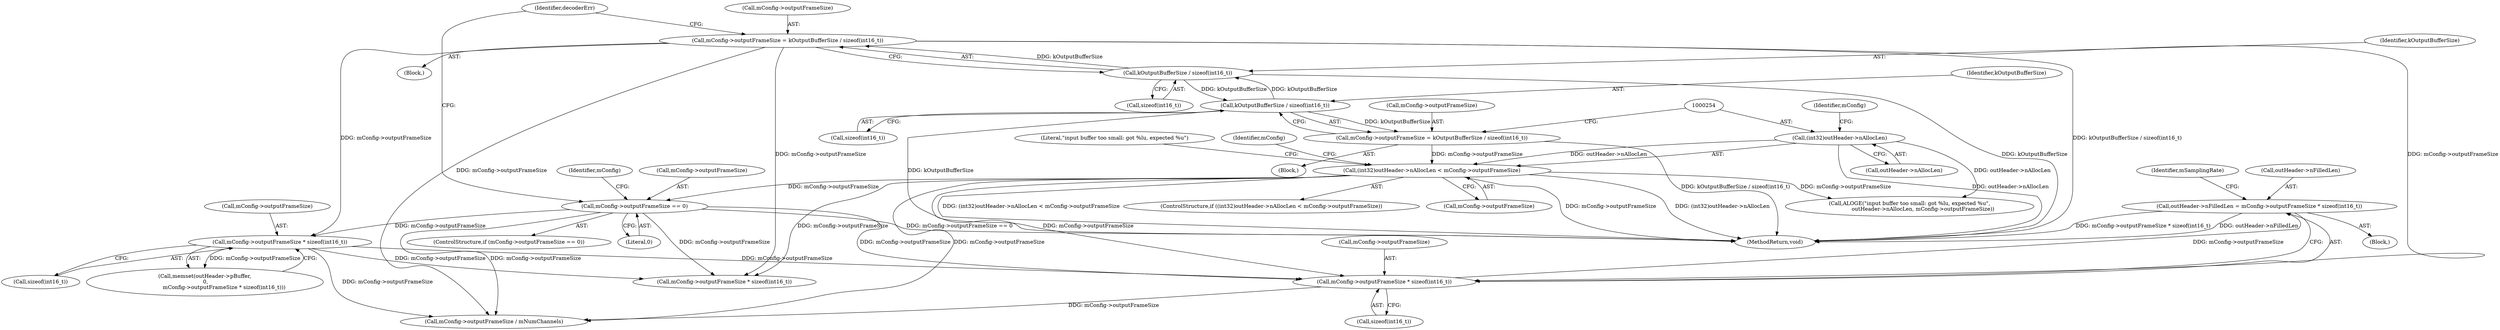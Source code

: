 digraph "0_Android_ad40e57890f81a3cf436c5f06da66396010bd9e5@pointer" {
"1000481" [label="(Call,outHeader->nFilledLen = mConfig->outputFrameSize * sizeof(int16_t))"];
"1000485" [label="(Call,mConfig->outputFrameSize * sizeof(int16_t))"];
"1000332" [label="(Call,mConfig->outputFrameSize = kOutputBufferSize / sizeof(int16_t))"];
"1000336" [label="(Call,kOutputBufferSize / sizeof(int16_t))"];
"1000247" [label="(Call,kOutputBufferSize / sizeof(int16_t))"];
"1000392" [label="(Call,mConfig->outputFrameSize * sizeof(int16_t))"];
"1000326" [label="(Call,mConfig->outputFrameSize == 0)"];
"1000252" [label="(Call,(int32)outHeader->nAllocLen < mConfig->outputFrameSize)"];
"1000253" [label="(Call,(int32)outHeader->nAllocLen)"];
"1000243" [label="(Call,mConfig->outputFrameSize = kOutputBufferSize / sizeof(int16_t))"];
"1000251" [label="(ControlStructure,if ((int32)outHeader->nAllocLen < mConfig->outputFrameSize))"];
"1000258" [label="(Call,mConfig->outputFrameSize)"];
"1000393" [label="(Call,mConfig->outputFrameSize)"];
"1000262" [label="(Call,ALOGE(\"input buffer too small: got %lu, expected %u\",\n                outHeader->nAllocLen, mConfig->outputFrameSize))"];
"1000387" [label="(Call,memset(outHeader->pBuffer,\n 0,\n                       mConfig->outputFrameSize * sizeof(int16_t)))"];
"1000133" [label="(Block,)"];
"1000330" [label="(Literal,0)"];
"1000332" [label="(Call,mConfig->outputFrameSize = kOutputBufferSize / sizeof(int16_t))"];
"1000540" [label="(Call,mConfig->outputFrameSize / mNumChannels)"];
"1000392" [label="(Call,mConfig->outputFrameSize * sizeof(int16_t))"];
"1000255" [label="(Call,outHeader->nAllocLen)"];
"1000475" [label="(Block,)"];
"1000249" [label="(Call,sizeof(int16_t))"];
"1000491" [label="(Identifier,mSamplingRate)"];
"1000338" [label="(Call,sizeof(int16_t))"];
"1000560" [label="(MethodReturn,void)"];
"1000481" [label="(Call,outHeader->nFilledLen = mConfig->outputFrameSize * sizeof(int16_t))"];
"1000489" [label="(Call,sizeof(int16_t))"];
"1000243" [label="(Call,mConfig->outputFrameSize = kOutputBufferSize / sizeof(int16_t))"];
"1000325" [label="(ControlStructure,if (mConfig->outputFrameSize == 0))"];
"1000485" [label="(Call,mConfig->outputFrameSize * sizeof(int16_t))"];
"1000462" [label="(Call,mConfig->outputFrameSize * sizeof(int16_t))"];
"1000326" [label="(Call,mConfig->outputFrameSize == 0)"];
"1000486" [label="(Call,mConfig->outputFrameSize)"];
"1000331" [label="(Block,)"];
"1000263" [label="(Literal,\"input buffer too small: got %lu, expected %u\")"];
"1000248" [label="(Identifier,kOutputBufferSize)"];
"1000259" [label="(Identifier,mConfig)"];
"1000247" [label="(Call,kOutputBufferSize / sizeof(int16_t))"];
"1000336" [label="(Call,kOutputBufferSize / sizeof(int16_t))"];
"1000253" [label="(Call,(int32)outHeader->nAllocLen)"];
"1000334" [label="(Identifier,mConfig)"];
"1000244" [label="(Call,mConfig->outputFrameSize)"];
"1000482" [label="(Call,outHeader->nFilledLen)"];
"1000337" [label="(Identifier,kOutputBufferSize)"];
"1000333" [label="(Call,mConfig->outputFrameSize)"];
"1000343" [label="(Identifier,decoderErr)"];
"1000252" [label="(Call,(int32)outHeader->nAllocLen < mConfig->outputFrameSize)"];
"1000327" [label="(Call,mConfig->outputFrameSize)"];
"1000284" [label="(Identifier,mConfig)"];
"1000396" [label="(Call,sizeof(int16_t))"];
"1000481" -> "1000475"  [label="AST: "];
"1000481" -> "1000485"  [label="CFG: "];
"1000482" -> "1000481"  [label="AST: "];
"1000485" -> "1000481"  [label="AST: "];
"1000491" -> "1000481"  [label="CFG: "];
"1000481" -> "1000560"  [label="DDG: mConfig->outputFrameSize * sizeof(int16_t)"];
"1000481" -> "1000560"  [label="DDG: outHeader->nFilledLen"];
"1000485" -> "1000481"  [label="DDG: mConfig->outputFrameSize"];
"1000485" -> "1000489"  [label="CFG: "];
"1000486" -> "1000485"  [label="AST: "];
"1000489" -> "1000485"  [label="AST: "];
"1000332" -> "1000485"  [label="DDG: mConfig->outputFrameSize"];
"1000392" -> "1000485"  [label="DDG: mConfig->outputFrameSize"];
"1000252" -> "1000485"  [label="DDG: mConfig->outputFrameSize"];
"1000326" -> "1000485"  [label="DDG: mConfig->outputFrameSize"];
"1000485" -> "1000540"  [label="DDG: mConfig->outputFrameSize"];
"1000332" -> "1000331"  [label="AST: "];
"1000332" -> "1000336"  [label="CFG: "];
"1000333" -> "1000332"  [label="AST: "];
"1000336" -> "1000332"  [label="AST: "];
"1000343" -> "1000332"  [label="CFG: "];
"1000332" -> "1000560"  [label="DDG: kOutputBufferSize / sizeof(int16_t)"];
"1000336" -> "1000332"  [label="DDG: kOutputBufferSize"];
"1000332" -> "1000392"  [label="DDG: mConfig->outputFrameSize"];
"1000332" -> "1000462"  [label="DDG: mConfig->outputFrameSize"];
"1000332" -> "1000540"  [label="DDG: mConfig->outputFrameSize"];
"1000336" -> "1000338"  [label="CFG: "];
"1000337" -> "1000336"  [label="AST: "];
"1000338" -> "1000336"  [label="AST: "];
"1000336" -> "1000560"  [label="DDG: kOutputBufferSize"];
"1000336" -> "1000247"  [label="DDG: kOutputBufferSize"];
"1000247" -> "1000336"  [label="DDG: kOutputBufferSize"];
"1000247" -> "1000243"  [label="AST: "];
"1000247" -> "1000249"  [label="CFG: "];
"1000248" -> "1000247"  [label="AST: "];
"1000249" -> "1000247"  [label="AST: "];
"1000243" -> "1000247"  [label="CFG: "];
"1000247" -> "1000560"  [label="DDG: kOutputBufferSize"];
"1000247" -> "1000243"  [label="DDG: kOutputBufferSize"];
"1000392" -> "1000387"  [label="AST: "];
"1000392" -> "1000396"  [label="CFG: "];
"1000393" -> "1000392"  [label="AST: "];
"1000396" -> "1000392"  [label="AST: "];
"1000387" -> "1000392"  [label="CFG: "];
"1000392" -> "1000387"  [label="DDG: mConfig->outputFrameSize"];
"1000326" -> "1000392"  [label="DDG: mConfig->outputFrameSize"];
"1000392" -> "1000462"  [label="DDG: mConfig->outputFrameSize"];
"1000392" -> "1000540"  [label="DDG: mConfig->outputFrameSize"];
"1000326" -> "1000325"  [label="AST: "];
"1000326" -> "1000330"  [label="CFG: "];
"1000327" -> "1000326"  [label="AST: "];
"1000330" -> "1000326"  [label="AST: "];
"1000334" -> "1000326"  [label="CFG: "];
"1000343" -> "1000326"  [label="CFG: "];
"1000326" -> "1000560"  [label="DDG: mConfig->outputFrameSize == 0"];
"1000252" -> "1000326"  [label="DDG: mConfig->outputFrameSize"];
"1000326" -> "1000462"  [label="DDG: mConfig->outputFrameSize"];
"1000326" -> "1000540"  [label="DDG: mConfig->outputFrameSize"];
"1000252" -> "1000251"  [label="AST: "];
"1000252" -> "1000258"  [label="CFG: "];
"1000253" -> "1000252"  [label="AST: "];
"1000258" -> "1000252"  [label="AST: "];
"1000263" -> "1000252"  [label="CFG: "];
"1000284" -> "1000252"  [label="CFG: "];
"1000252" -> "1000560"  [label="DDG: (int32)outHeader->nAllocLen"];
"1000252" -> "1000560"  [label="DDG: (int32)outHeader->nAllocLen < mConfig->outputFrameSize"];
"1000252" -> "1000560"  [label="DDG: mConfig->outputFrameSize"];
"1000253" -> "1000252"  [label="DDG: outHeader->nAllocLen"];
"1000243" -> "1000252"  [label="DDG: mConfig->outputFrameSize"];
"1000252" -> "1000262"  [label="DDG: mConfig->outputFrameSize"];
"1000252" -> "1000462"  [label="DDG: mConfig->outputFrameSize"];
"1000252" -> "1000540"  [label="DDG: mConfig->outputFrameSize"];
"1000253" -> "1000255"  [label="CFG: "];
"1000254" -> "1000253"  [label="AST: "];
"1000255" -> "1000253"  [label="AST: "];
"1000259" -> "1000253"  [label="CFG: "];
"1000253" -> "1000560"  [label="DDG: outHeader->nAllocLen"];
"1000253" -> "1000262"  [label="DDG: outHeader->nAllocLen"];
"1000243" -> "1000133"  [label="AST: "];
"1000244" -> "1000243"  [label="AST: "];
"1000254" -> "1000243"  [label="CFG: "];
"1000243" -> "1000560"  [label="DDG: kOutputBufferSize / sizeof(int16_t)"];
}
